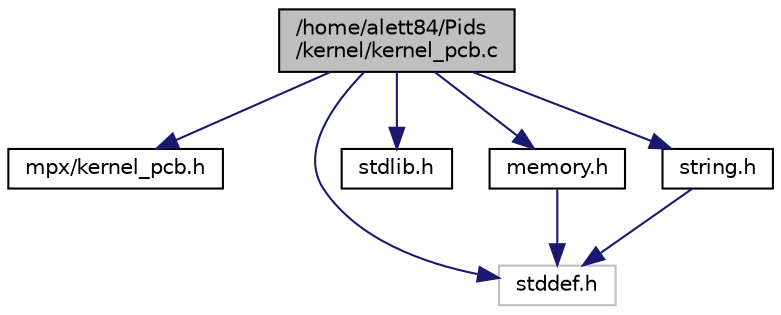 digraph "/home/alett84/Pids/kernel/kernel_pcb.c"
{
 // LATEX_PDF_SIZE
  edge [fontname="Helvetica",fontsize="10",labelfontname="Helvetica",labelfontsize="10"];
  node [fontname="Helvetica",fontsize="10",shape=record];
  Node1 [label="/home/alett84/Pids\l/kernel/kernel_pcb.c",height=0.2,width=0.4,color="black", fillcolor="grey75", style="filled", fontcolor="black",tooltip=" "];
  Node1 -> Node2 [color="midnightblue",fontsize="10",style="solid"];
  Node2 [label="mpx/kernel_pcb.h",height=0.2,width=0.4,color="black", fillcolor="white", style="filled",URL="$kernel__pcb_8h.html",tooltip="Kernel functions for manipulating system PCBs."];
  Node1 -> Node3 [color="midnightblue",fontsize="10",style="solid"];
  Node3 [label="stddef.h",height=0.2,width=0.4,color="grey75", fillcolor="white", style="filled",tooltip=" "];
  Node1 -> Node4 [color="midnightblue",fontsize="10",style="solid"];
  Node4 [label="stdlib.h",height=0.2,width=0.4,color="black", fillcolor="white", style="filled",URL="$stdlib_8h.html",tooltip="A subset of standard C library functions."];
  Node1 -> Node5 [color="midnightblue",fontsize="10",style="solid"];
  Node5 [label="memory.h",height=0.2,width=0.4,color="black", fillcolor="white", style="filled",URL="$memory_8h.html",tooltip="MPX-specific dynamic memory functions."];
  Node5 -> Node3 [color="midnightblue",fontsize="10",style="solid"];
  Node1 -> Node6 [color="midnightblue",fontsize="10",style="solid"];
  Node6 [label="string.h",height=0.2,width=0.4,color="black", fillcolor="white", style="filled",URL="$string_8h.html",tooltip="A subset of standard C library functions."];
  Node6 -> Node3 [color="midnightblue",fontsize="10",style="solid"];
}
